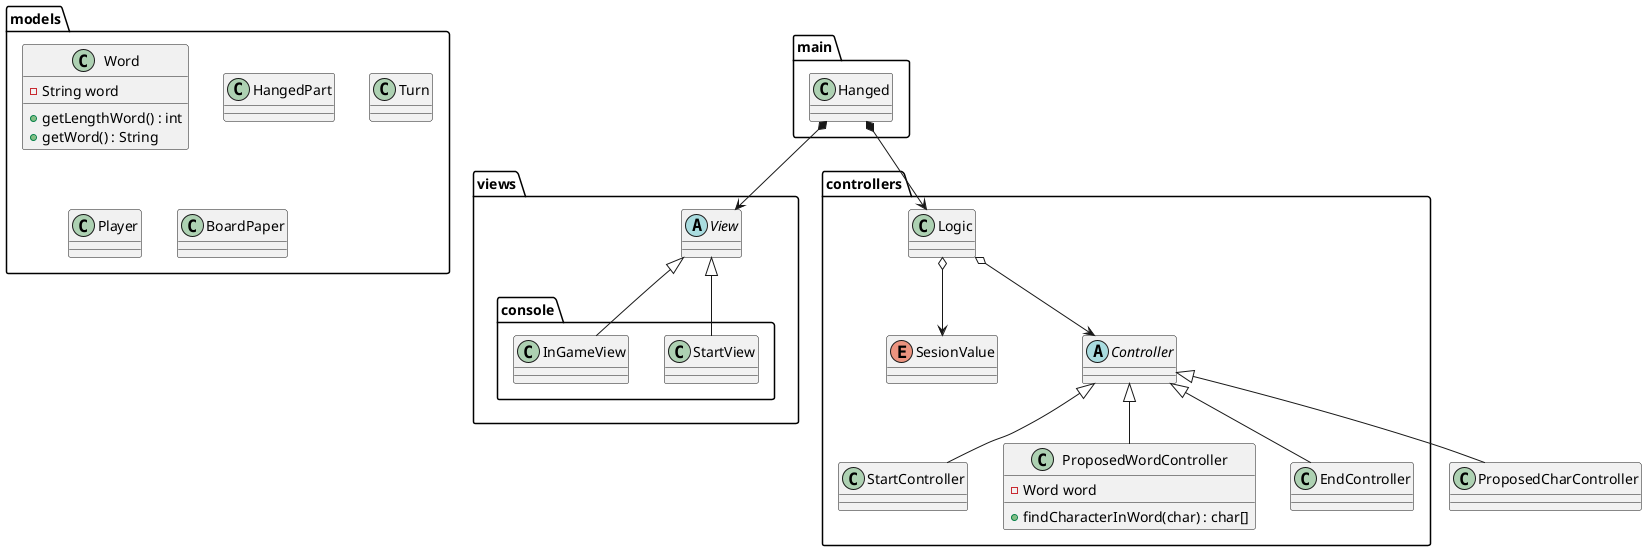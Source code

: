 @startuml
package "main" {
class Hanged
}

package "views"{
abstract class View
    package "console" {
        class StartView
        class InGameView
    }
}

package "controllers"{
class Logic
enum SesionValue
abstract class Controller
class StartController
class ProposedWordController{
- Word word

+ findCharacterInWord(char) : char[]
}
class EndController


}


package "models" {
class Word{
- String word
+ getLengthWord() : int
+ getWord() : String
}
class HangedPart{
}
class Turn
class Player
class BoardPaper
}
Hanged *--> View
Hanged *--> Logic
Logic o--> Controller
View <|-- StartView
View <|-- InGameView

Controller <|-- StartController
Controller <|-- ProposedWordController
Controller <|-- ProposedCharController
Controller <|-- EndController

Logic o--> SesionValue



@enduml